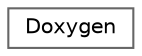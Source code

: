 digraph "Graphical Class Hierarchy"
{
 // INTERACTIVE_SVG=YES
 // LATEX_PDF_SIZE
  bgcolor="transparent";
  edge [fontname=Helvetica,fontsize=10,labelfontname=Helvetica,labelfontsize=10];
  node [fontname=Helvetica,fontsize=10,shape=box,height=0.2,width=0.4];
  rankdir="LR";
  Node0 [label="Doxygen",height=0.2,width=0.4,color="grey40", fillcolor="white", style="filled",URL="$de/d6a/class_doxygen.html",tooltip="This class serves as a namespace for global variables used by doxygen."];
}
